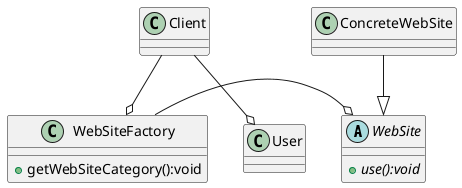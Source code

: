 @startuml
'https://plantuml.com/class-diagram

'这里的FlyWeight是指对象是轻量级，细粒度的，这样工厂才可以撑得住维护享元对象的开销。
abstract class WebSite{
+{abstract}use():void
}

'具体的网站实现类
class ConcreteWebSite{
}

'享元模式中的外部状态，也就是UnsharedConcreteFlyWeight
'由于外部状态对应的对象，不能在享元池里进行共享，所以需要用户自行提供。不进行池中缓存。
'因为外部对象是经常变化的，缓存命中率很低，没必要。
class User {}

'管理享元对象的池化工厂
class WebSiteFactory {
+getWebSiteCategory():void
}

class Client{}

Client --o User
Client --o WebSiteFactory

ConcreteWebSite --|> WebSite

WebSiteFactory -o WebSite
@enduml